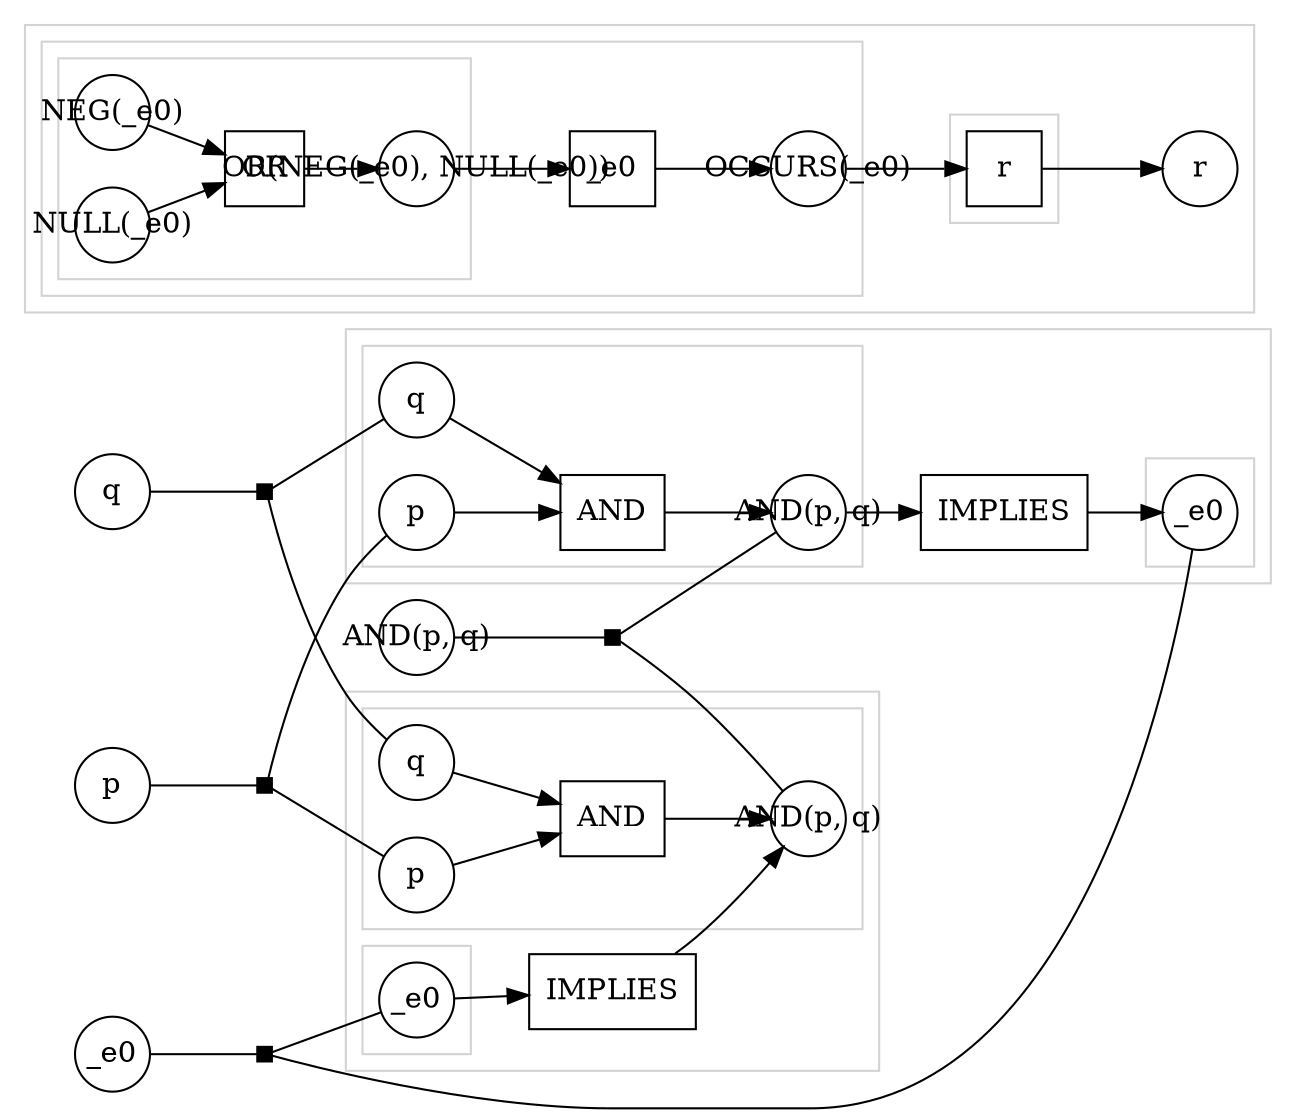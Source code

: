 digraph G {
  rankdir="LR";

  subgraph place {
    node [shape=circle,fixedsize=true,width=.5];
    _p0 [label="AND(p, q)"] ;
    _p1 [label="p"] ;
    _p2 [label="q"] ;
    _p3 [label="_e0"] ;
  } 

  subgraph transitions {
    node [shape=rect,height=.5,width=.5];
    _t0 [label="",height=.1,width=.1,style=filled,width=.1,color=black] ;
    _t1 [label="",height=.1,width=.1,style=filled,width=.1,color=black] ;
    _t2 [label="",height=.1,width=.1,style=filled,width=.1,color=black] ;
    _t3 [label="",height=.1,width=.1,style=filled,width=.1,color=black] ;
  } 

  subgraph cluster_0 {
    color=lightgray ;

    subgraph transitions {
      node [shape=rect,height=.5,width=.5];
      _t0_0 [label="IMPLIES"] ;
    } 

    subgraph cluster0_0 {
      color=lightgray ;

      subgraph place {
        node [shape=circle,fixedsize=true,width=.5];
        _p0_00 [label="AND(p, q)"] ;
        _p1_00 [label="p"] ;
        _p2_00 [label="q"] ;
      } 

      subgraph transitions {
        node [shape=rect,height=.5,width=.5];
        _t0_00 [label="AND"] ;
      } 

      _t0_00 -> _p0_00 [] ;
      _p1_00 -> _t0_00 [] ;
      _p2_00 -> _t0_00 [] ;
    }

    subgraph cluster0_1 {
      color=lightgray ;

      subgraph place {
        node [shape=circle,fixedsize=true,width=.5];
        _p0_01 [label="_e0"] ;
      } 
    }

    _p0_00 -> _t0_0 [] ;
    _t0_0 -> _p0_01 [] ;
  }

  subgraph cluster_1 {
    color=lightgray ;

    subgraph transitions {
      node [shape=rect,height=.5,width=.5];
      _t0_1 [label="IMPLIES"] ;
    } 

    subgraph cluster1_0 {
      color=lightgray ;

      subgraph place {
        node [shape=circle,fixedsize=true,width=.5];
        _p0_10 [label="_e0"] ;
      } 
    }

    subgraph cluster1_1 {
      color=lightgray ;

      subgraph place {
        node [shape=circle,fixedsize=true,width=.5];
        _p0_11 [label="AND(p, q)"] ;
        _p1_11 [label="p"] ;
        _p2_11 [label="q"] ;
      } 

      subgraph transitions {
        node [shape=rect,height=.5,width=.5];
        _t0_11 [label="AND"] ;
      } 

      _t0_11 -> _p0_11 [] ;
      _p1_11 -> _t0_11 [] ;
      _p2_11 -> _t0_11 [] ;
    }

    _p0_10 -> _t0_1 [] ;
    _t0_1 -> _p0_11 [] ;
  }

  subgraph cluster_2 {
    color=lightgray ;

    subgraph place {
      node [shape=circle,fixedsize=true,width=.5];
      _p0_2 [label="r"] ;
    } 

    subgraph cluster2_0 {
      color=lightgray ;

      subgraph place {
        node [shape=circle,fixedsize=true,width=.5];
        _p0_20 [label="OCCURS(_e0)"] ;
      } 

      subgraph transitions {
        node [shape=rect,height=.5,width=.5];
        _t0_20 [label="_e0"] ;
      } 

      subgraph cluster20_0 {
        color=lightgray ;

        subgraph place {
          node [shape=circle,fixedsize=true,width=.5];
          _p0_200 [label="OR(NEG(_e0), NULL(_e0))"] ;
          _p1_200 [label="NEG(_e0)"] ;
          _p2_200 [label="NULL(_e0)"] ;
        } 

        subgraph transitions {
          node [shape=rect,height=.5,width=.5];
          _t0_200 [label="OR"] ;
        } 

        _t0_200 -> _p0_200 [] ;
        _p1_200 -> _t0_200 [] ;
        _p2_200 -> _t0_200 [] ;
      }

      _t0_20 -> _p0_20 [] ;
      _p0_200 -> _t0_20 [] ;
    }

    subgraph cluster2_1 {
      color=lightgray ;

      subgraph transitions {
        node [shape=rect,height=.5,width=.5];
        _t0_21 [label="r"] ;
      } 
    }

    _p0_20 -> _t0_21 [] ;
    _t0_21 -> _p0_2 [] ;
  }

  _p0 -> _t0 [arrowhead=none] ;
  _t0 -> _p0_00 [arrowhead=none] ;
  _t0 -> _p0_11 [arrowhead=none] ;
  _p1 -> _t1 [arrowhead=none] ;
  _t1 -> _p1_00 [arrowhead=none] ;
  _t1 -> _p1_11 [arrowhead=none] ;
  _p2 -> _t2 [arrowhead=none] ;
  _t2 -> _p2_00 [arrowhead=none] ;
  _t2 -> _p2_11 [arrowhead=none] ;
  _p3 -> _t3 [arrowhead=none] ;
  _t3 -> _p0_01 [arrowhead=none] ;
  _t3 -> _p0_10 [arrowhead=none] ;
}

